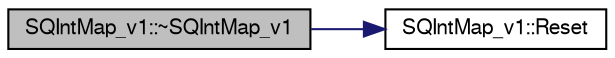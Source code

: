 digraph "SQIntMap_v1::~SQIntMap_v1"
{
  bgcolor="transparent";
  edge [fontname="FreeSans",fontsize="10",labelfontname="FreeSans",labelfontsize="10"];
  node [fontname="FreeSans",fontsize="10",shape=record];
  rankdir="LR";
  Node1 [label="SQIntMap_v1::~SQIntMap_v1",height=0.2,width=0.4,color="black", fillcolor="grey75", style="filled" fontcolor="black"];
  Node1 -> Node2 [color="midnightblue",fontsize="10",style="solid",fontname="FreeSans"];
  Node2 [label="SQIntMap_v1::Reset",height=0.2,width=0.4,color="black",URL="$d1/d94/classSQIntMap__v1.html#a802e2c5361296e154cc20ff4736c9972",tooltip="Clear Event. "];
}
